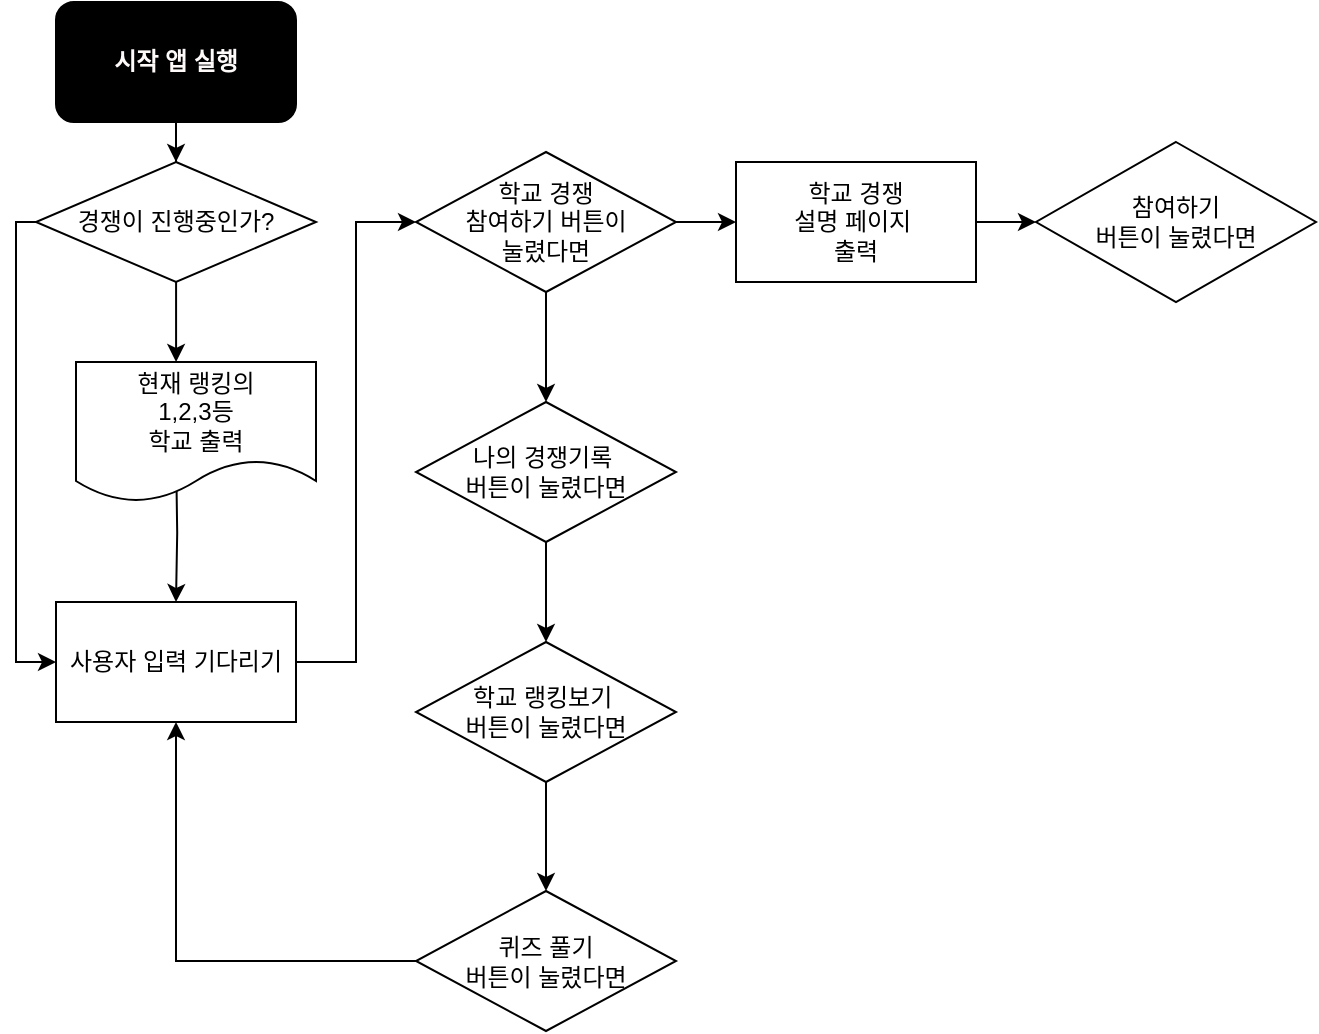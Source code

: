 <mxfile version="20.5.3" type="github">
  <diagram id="lx-rnQh10B7YDGxcXxoP" name="페이지-1">
    <mxGraphModel dx="1502" dy="937" grid="1" gridSize="10" guides="1" tooltips="1" connect="1" arrows="1" fold="1" page="1" pageScale="1" pageWidth="827" pageHeight="1169" math="0" shadow="0">
      <root>
        <mxCell id="0" />
        <mxCell id="1" parent="0" />
        <mxCell id="tMGGYB5LBeARhkWClXSp-4" style="edgeStyle=orthogonalEdgeStyle;rounded=0;orthogonalLoop=1;jettySize=auto;html=1;entryX=0.5;entryY=0;entryDx=0;entryDy=0;fontColor=#000000;" edge="1" parent="1" source="tMGGYB5LBeARhkWClXSp-1" target="tMGGYB5LBeARhkWClXSp-2">
          <mxGeometry relative="1" as="geometry" />
        </mxCell>
        <mxCell id="tMGGYB5LBeARhkWClXSp-1" value="&lt;b&gt;&lt;font style=&quot;&quot; color=&quot;#fffafa&quot;&gt;시작 앱 실행&lt;/font&gt;&lt;/b&gt;" style="rounded=1;whiteSpace=wrap;html=1;fillColor=#000000;" vertex="1" parent="1">
          <mxGeometry x="80" y="70" width="120" height="60" as="geometry" />
        </mxCell>
        <mxCell id="tMGGYB5LBeARhkWClXSp-13" style="edgeStyle=orthogonalEdgeStyle;rounded=0;orthogonalLoop=1;jettySize=auto;html=1;entryX=0;entryY=0.5;entryDx=0;entryDy=0;fontColor=#000000;" edge="1" parent="1" source="tMGGYB5LBeARhkWClXSp-2" target="tMGGYB5LBeARhkWClXSp-8">
          <mxGeometry relative="1" as="geometry">
            <Array as="points">
              <mxPoint x="60" y="180" />
              <mxPoint x="60" y="400" />
            </Array>
          </mxGeometry>
        </mxCell>
        <mxCell id="tMGGYB5LBeARhkWClXSp-17" style="edgeStyle=orthogonalEdgeStyle;rounded=0;orthogonalLoop=1;jettySize=auto;html=1;entryX=0.417;entryY=0;entryDx=0;entryDy=0;entryPerimeter=0;fontColor=#000000;" edge="1" parent="1" source="tMGGYB5LBeARhkWClXSp-2" target="tMGGYB5LBeARhkWClXSp-16">
          <mxGeometry relative="1" as="geometry" />
        </mxCell>
        <mxCell id="tMGGYB5LBeARhkWClXSp-2" value="&lt;font color=&quot;#000000&quot;&gt;경쟁이 진행중인가?&lt;/font&gt;" style="rhombus;whiteSpace=wrap;html=1;labelBackgroundColor=none;fontColor=#FFFAFA;fillColor=#FFFFFF;" vertex="1" parent="1">
          <mxGeometry x="70" y="150" width="140" height="60" as="geometry" />
        </mxCell>
        <mxCell id="tMGGYB5LBeARhkWClXSp-9" value="" style="edgeStyle=orthogonalEdgeStyle;rounded=0;orthogonalLoop=1;jettySize=auto;html=1;fontColor=#000000;entryX=0.5;entryY=0;entryDx=0;entryDy=0;" edge="1" parent="1" target="tMGGYB5LBeARhkWClXSp-8">
          <mxGeometry relative="1" as="geometry">
            <mxPoint x="140.091" y="300" as="sourcePoint" />
            <mxPoint x="140" y="320" as="targetPoint" />
          </mxGeometry>
        </mxCell>
        <mxCell id="tMGGYB5LBeARhkWClXSp-20" style="edgeStyle=orthogonalEdgeStyle;rounded=0;orthogonalLoop=1;jettySize=auto;html=1;fontColor=#000000;entryX=0;entryY=0.5;entryDx=0;entryDy=0;" edge="1" parent="1" source="tMGGYB5LBeARhkWClXSp-8" target="tMGGYB5LBeARhkWClXSp-19">
          <mxGeometry relative="1" as="geometry" />
        </mxCell>
        <mxCell id="tMGGYB5LBeARhkWClXSp-8" value="사용자 입력 기다리기" style="rounded=0;whiteSpace=wrap;html=1;labelBackgroundColor=none;fontColor=#000000;fillColor=#FFFFFF;" vertex="1" parent="1">
          <mxGeometry x="80" y="370" width="120" height="60" as="geometry" />
        </mxCell>
        <mxCell id="tMGGYB5LBeARhkWClXSp-16" value="현재 랭킹의&lt;br&gt;1,2,3등&lt;br&gt;학교 출력" style="shape=document;whiteSpace=wrap;html=1;boundedLbl=1;labelBackgroundColor=none;fontColor=#000000;fillColor=#FFFFFF;" vertex="1" parent="1">
          <mxGeometry x="90" y="250" width="120" height="70" as="geometry" />
        </mxCell>
        <mxCell id="tMGGYB5LBeARhkWClXSp-22" value="" style="edgeStyle=orthogonalEdgeStyle;rounded=0;orthogonalLoop=1;jettySize=auto;html=1;fontColor=#000000;" edge="1" parent="1" source="tMGGYB5LBeARhkWClXSp-19" target="tMGGYB5LBeARhkWClXSp-21">
          <mxGeometry relative="1" as="geometry" />
        </mxCell>
        <mxCell id="tMGGYB5LBeARhkWClXSp-34" value="" style="edgeStyle=orthogonalEdgeStyle;rounded=0;orthogonalLoop=1;jettySize=auto;html=1;fontColor=#000000;" edge="1" parent="1" source="tMGGYB5LBeARhkWClXSp-19" target="tMGGYB5LBeARhkWClXSp-33">
          <mxGeometry relative="1" as="geometry" />
        </mxCell>
        <mxCell id="tMGGYB5LBeARhkWClXSp-19" value="학교 경쟁&lt;br&gt;참여하기 버튼이&lt;br&gt;눌렸다면" style="rhombus;whiteSpace=wrap;html=1;labelBackgroundColor=none;fontColor=#000000;fillColor=#FFFFFF;" vertex="1" parent="1">
          <mxGeometry x="260" y="145" width="130" height="70" as="geometry" />
        </mxCell>
        <mxCell id="tMGGYB5LBeARhkWClXSp-24" value="" style="edgeStyle=orthogonalEdgeStyle;rounded=0;orthogonalLoop=1;jettySize=auto;html=1;fontColor=#000000;" edge="1" parent="1" source="tMGGYB5LBeARhkWClXSp-21" target="tMGGYB5LBeARhkWClXSp-23">
          <mxGeometry relative="1" as="geometry" />
        </mxCell>
        <mxCell id="tMGGYB5LBeARhkWClXSp-21" value="나의 경쟁기록&amp;nbsp;&lt;br&gt;버튼이 눌렸다면" style="rhombus;whiteSpace=wrap;html=1;labelBackgroundColor=none;fontColor=#000000;fillColor=#FFFFFF;" vertex="1" parent="1">
          <mxGeometry x="260" y="270" width="130" height="70" as="geometry" />
        </mxCell>
        <mxCell id="tMGGYB5LBeARhkWClXSp-29" value="" style="edgeStyle=orthogonalEdgeStyle;rounded=0;orthogonalLoop=1;jettySize=auto;html=1;fontColor=#000000;" edge="1" parent="1" source="tMGGYB5LBeARhkWClXSp-23" target="tMGGYB5LBeARhkWClXSp-28">
          <mxGeometry relative="1" as="geometry" />
        </mxCell>
        <mxCell id="tMGGYB5LBeARhkWClXSp-23" value="학교 랭킹보기&amp;nbsp;&lt;br&gt;버튼이 눌렸다면" style="rhombus;whiteSpace=wrap;html=1;labelBackgroundColor=none;fontColor=#000000;fillColor=#FFFFFF;" vertex="1" parent="1">
          <mxGeometry x="260" y="390" width="130" height="70" as="geometry" />
        </mxCell>
        <mxCell id="tMGGYB5LBeARhkWClXSp-32" style="edgeStyle=orthogonalEdgeStyle;rounded=0;orthogonalLoop=1;jettySize=auto;html=1;fontColor=#000000;" edge="1" parent="1" source="tMGGYB5LBeARhkWClXSp-28" target="tMGGYB5LBeARhkWClXSp-8">
          <mxGeometry relative="1" as="geometry" />
        </mxCell>
        <mxCell id="tMGGYB5LBeARhkWClXSp-28" value="퀴즈 풀기 &lt;br&gt;버튼이 눌렸다면" style="rhombus;whiteSpace=wrap;html=1;labelBackgroundColor=none;fontColor=#000000;fillColor=#FFFFFF;" vertex="1" parent="1">
          <mxGeometry x="260" y="514.5" width="130" height="70" as="geometry" />
        </mxCell>
        <mxCell id="tMGGYB5LBeARhkWClXSp-38" value="" style="edgeStyle=orthogonalEdgeStyle;rounded=0;orthogonalLoop=1;jettySize=auto;html=1;fontColor=#000000;" edge="1" parent="1" source="tMGGYB5LBeARhkWClXSp-33" target="tMGGYB5LBeARhkWClXSp-37">
          <mxGeometry relative="1" as="geometry" />
        </mxCell>
        <mxCell id="tMGGYB5LBeARhkWClXSp-33" value="학교 경쟁&lt;br&gt;설명 페이지&amp;nbsp;&lt;br&gt;출력" style="whiteSpace=wrap;html=1;fillColor=#FFFFFF;fontColor=#000000;labelBackgroundColor=none;" vertex="1" parent="1">
          <mxGeometry x="420" y="150" width="120" height="60" as="geometry" />
        </mxCell>
        <mxCell id="tMGGYB5LBeARhkWClXSp-37" value="참여하기 &lt;br&gt;버튼이 눌렸다면" style="rhombus;whiteSpace=wrap;html=1;fillColor=#FFFFFF;fontColor=#000000;labelBackgroundColor=none;" vertex="1" parent="1">
          <mxGeometry x="570" y="140" width="140" height="80" as="geometry" />
        </mxCell>
      </root>
    </mxGraphModel>
  </diagram>
</mxfile>
